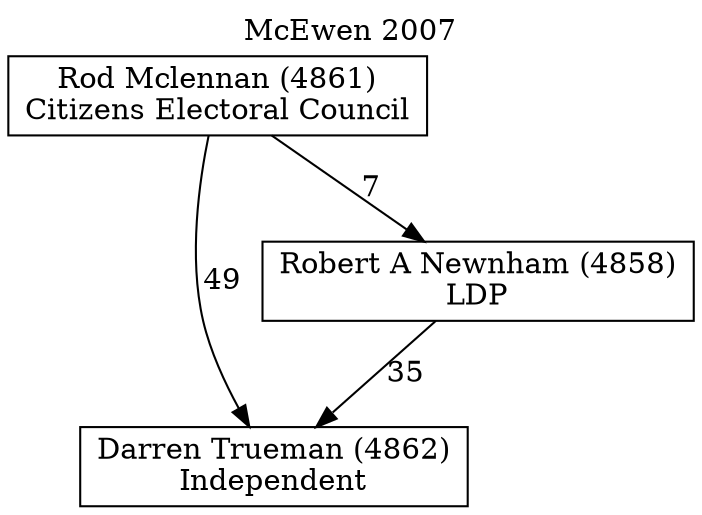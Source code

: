 // House preference flow
digraph "Darren Trueman (4862)_McEwen_2007" {
	graph [label="McEwen 2007" labelloc=t mclimit=10]
	node [shape=box]
	"Darren Trueman (4862)" [label="Darren Trueman (4862)
Independent"]
	"Robert A Newnham (4858)" [label="Robert A Newnham (4858)
LDP"]
	"Rod Mclennan (4861)" [label="Rod Mclennan (4861)
Citizens Electoral Council"]
	"Robert A Newnham (4858)" -> "Darren Trueman (4862)" [label=35]
	"Rod Mclennan (4861)" -> "Robert A Newnham (4858)" [label=7]
	"Rod Mclennan (4861)" -> "Darren Trueman (4862)" [label=49]
}
